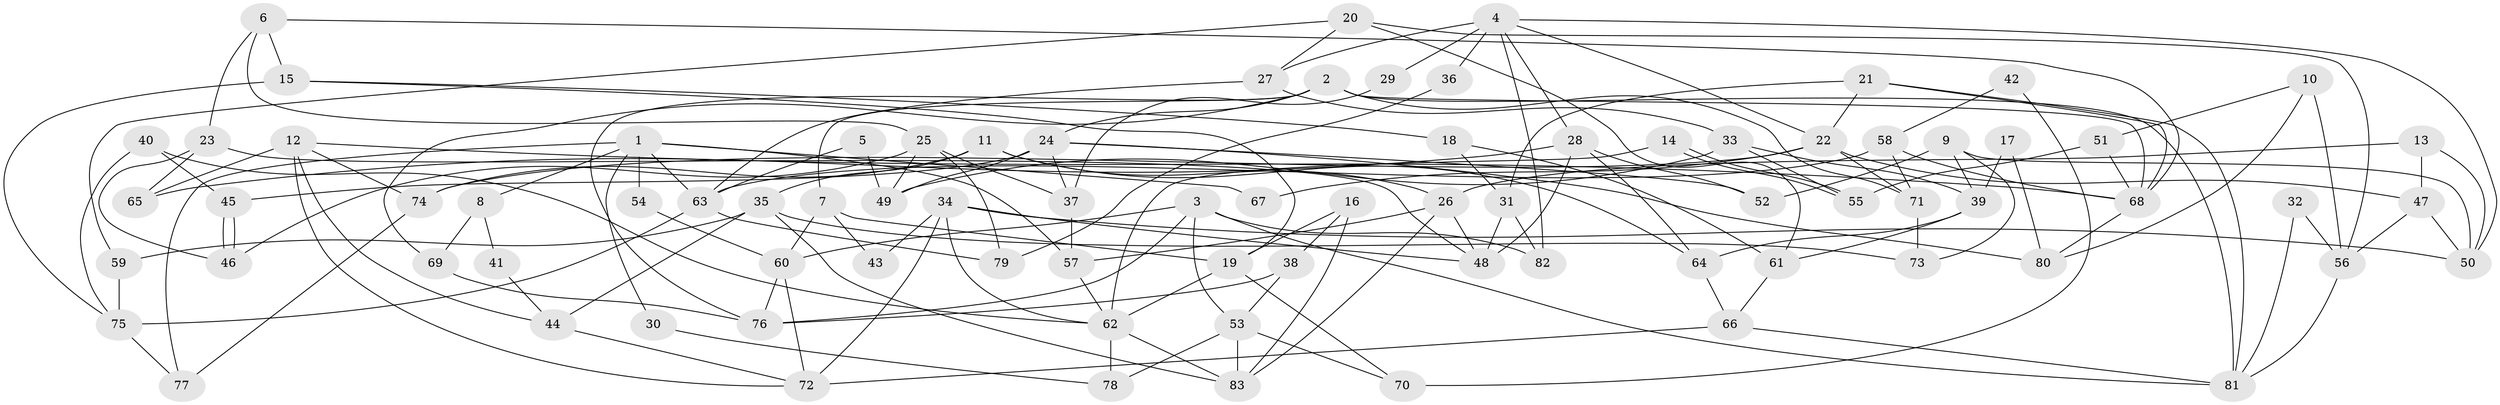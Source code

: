 // Generated by graph-tools (version 1.1) at 2025/50/03/09/25 03:50:05]
// undirected, 83 vertices, 166 edges
graph export_dot {
graph [start="1"]
  node [color=gray90,style=filled];
  1;
  2;
  3;
  4;
  5;
  6;
  7;
  8;
  9;
  10;
  11;
  12;
  13;
  14;
  15;
  16;
  17;
  18;
  19;
  20;
  21;
  22;
  23;
  24;
  25;
  26;
  27;
  28;
  29;
  30;
  31;
  32;
  33;
  34;
  35;
  36;
  37;
  38;
  39;
  40;
  41;
  42;
  43;
  44;
  45;
  46;
  47;
  48;
  49;
  50;
  51;
  52;
  53;
  54;
  55;
  56;
  57;
  58;
  59;
  60;
  61;
  62;
  63;
  64;
  65;
  66;
  67;
  68;
  69;
  70;
  71;
  72;
  73;
  74;
  75;
  76;
  77;
  78;
  79;
  80;
  81;
  82;
  83;
  1 -- 57;
  1 -- 63;
  1 -- 8;
  1 -- 30;
  1 -- 54;
  1 -- 67;
  1 -- 77;
  2 -- 81;
  2 -- 68;
  2 -- 7;
  2 -- 24;
  2 -- 69;
  2 -- 71;
  2 -- 76;
  3 -- 76;
  3 -- 82;
  3 -- 53;
  3 -- 60;
  3 -- 81;
  4 -- 50;
  4 -- 28;
  4 -- 22;
  4 -- 27;
  4 -- 29;
  4 -- 36;
  4 -- 82;
  5 -- 49;
  5 -- 63;
  6 -- 23;
  6 -- 68;
  6 -- 15;
  6 -- 25;
  7 -- 60;
  7 -- 19;
  7 -- 43;
  8 -- 69;
  8 -- 41;
  9 -- 39;
  9 -- 52;
  9 -- 50;
  9 -- 73;
  10 -- 51;
  10 -- 56;
  10 -- 80;
  11 -- 74;
  11 -- 26;
  11 -- 35;
  11 -- 64;
  12 -- 72;
  12 -- 44;
  12 -- 65;
  12 -- 68;
  12 -- 74;
  13 -- 47;
  13 -- 26;
  13 -- 50;
  14 -- 62;
  14 -- 55;
  14 -- 55;
  15 -- 19;
  15 -- 18;
  15 -- 75;
  16 -- 38;
  16 -- 19;
  16 -- 83;
  17 -- 80;
  17 -- 39;
  18 -- 31;
  18 -- 61;
  19 -- 62;
  19 -- 70;
  20 -- 59;
  20 -- 56;
  20 -- 27;
  20 -- 61;
  21 -- 22;
  21 -- 68;
  21 -- 31;
  21 -- 81;
  22 -- 71;
  22 -- 47;
  22 -- 67;
  22 -- 74;
  23 -- 46;
  23 -- 65;
  23 -- 48;
  24 -- 80;
  24 -- 37;
  24 -- 45;
  24 -- 49;
  24 -- 52;
  25 -- 49;
  25 -- 37;
  25 -- 46;
  25 -- 79;
  26 -- 57;
  26 -- 48;
  26 -- 83;
  27 -- 33;
  27 -- 63;
  28 -- 64;
  28 -- 48;
  28 -- 52;
  28 -- 65;
  29 -- 37;
  30 -- 78;
  31 -- 48;
  31 -- 82;
  32 -- 56;
  32 -- 81;
  33 -- 39;
  33 -- 49;
  33 -- 55;
  34 -- 50;
  34 -- 62;
  34 -- 43;
  34 -- 48;
  34 -- 72;
  35 -- 83;
  35 -- 44;
  35 -- 59;
  35 -- 73;
  36 -- 79;
  37 -- 57;
  38 -- 76;
  38 -- 53;
  39 -- 61;
  39 -- 64;
  40 -- 45;
  40 -- 75;
  40 -- 62;
  41 -- 44;
  42 -- 58;
  42 -- 70;
  44 -- 72;
  45 -- 46;
  45 -- 46;
  47 -- 50;
  47 -- 56;
  51 -- 55;
  51 -- 68;
  53 -- 83;
  53 -- 70;
  53 -- 78;
  54 -- 60;
  56 -- 81;
  57 -- 62;
  58 -- 71;
  58 -- 63;
  58 -- 68;
  59 -- 75;
  60 -- 72;
  60 -- 76;
  61 -- 66;
  62 -- 83;
  62 -- 78;
  63 -- 75;
  63 -- 79;
  64 -- 66;
  66 -- 81;
  66 -- 72;
  68 -- 80;
  69 -- 76;
  71 -- 73;
  74 -- 77;
  75 -- 77;
}
